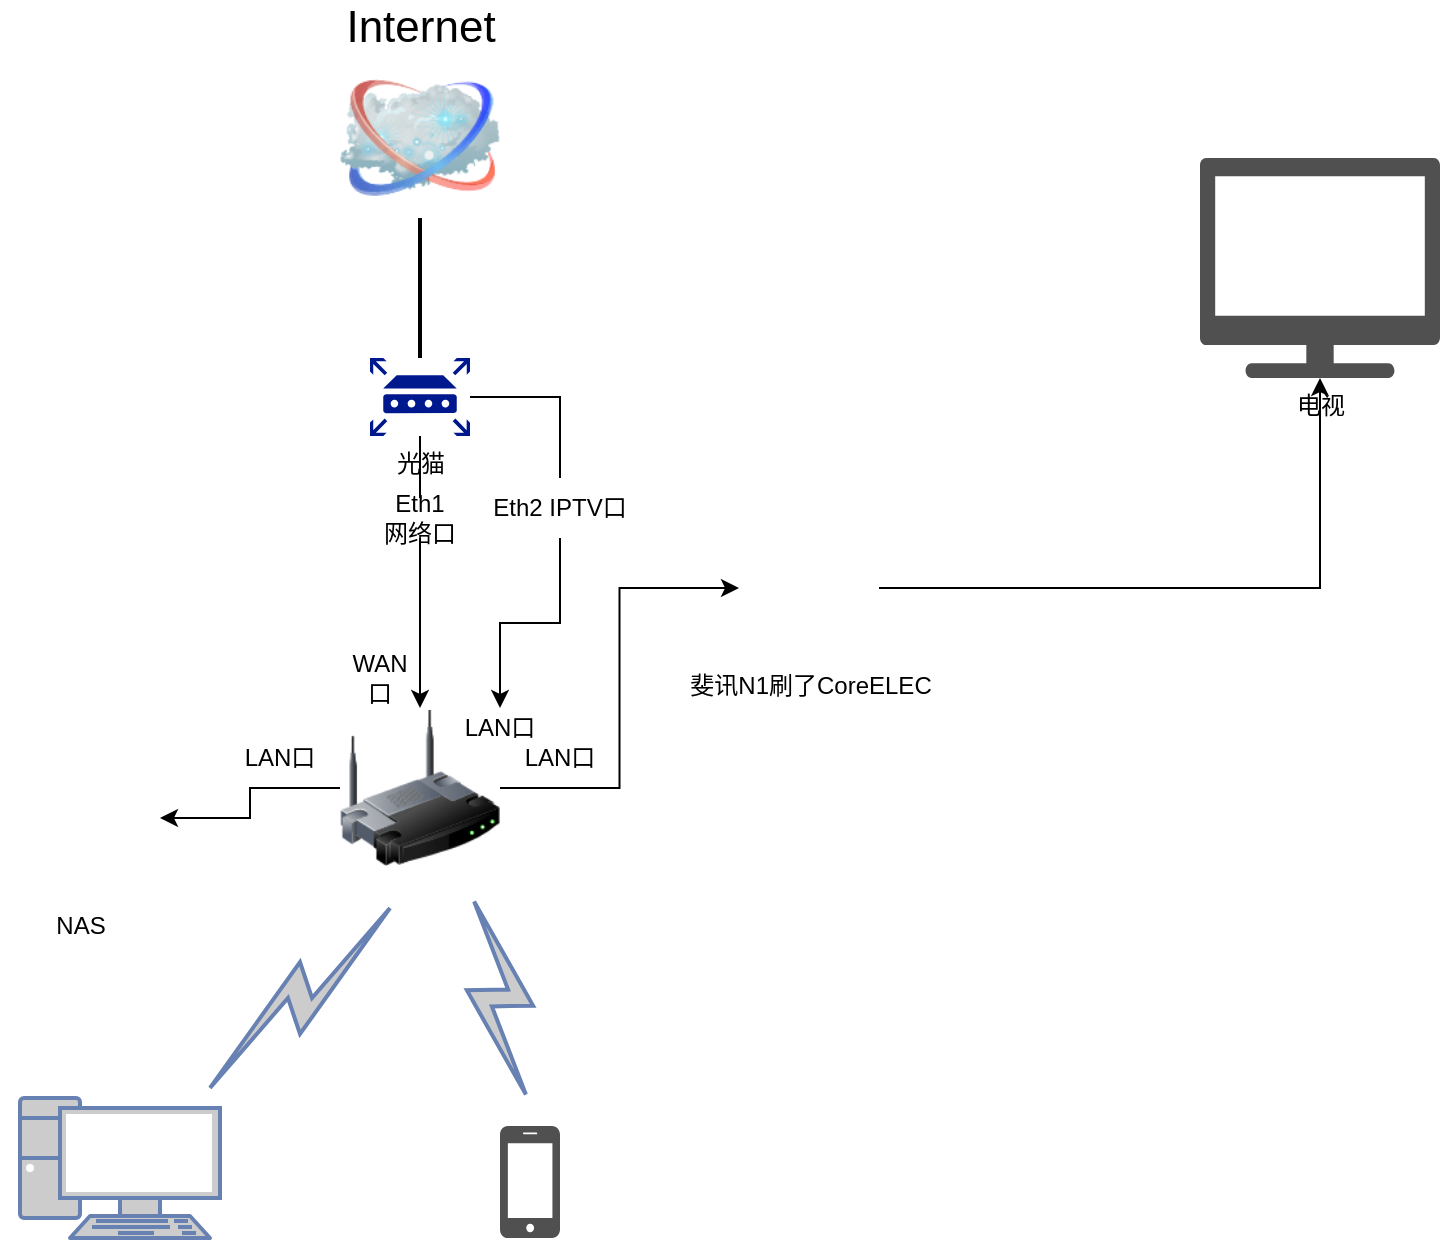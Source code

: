 <mxfile version="14.6.1" type="github">
  <diagram name="Page-1" id="55a83fd1-7818-8e21-69c5-c3457e3827bb">
    <mxGraphModel dx="1129" dy="795" grid="1" gridSize="10" guides="1" tooltips="1" connect="1" arrows="1" fold="1" page="1" pageScale="1" pageWidth="1100" pageHeight="850" background="#ffffff" math="0" shadow="0">
      <root>
        <mxCell id="0" />
        <mxCell id="1" parent="0" />
        <mxCell id="tUlvsMlFC8BYGPRKjIjs-16" style="edgeStyle=orthogonalEdgeStyle;rounded=0;orthogonalLoop=1;jettySize=auto;html=1;entryX=1;entryY=0.5;entryDx=0;entryDy=0;" edge="1" parent="1" source="69ecfefc5c41e42c-1" target="tUlvsMlFC8BYGPRKjIjs-15">
          <mxGeometry relative="1" as="geometry" />
        </mxCell>
        <mxCell id="tUlvsMlFC8BYGPRKjIjs-20" style="edgeStyle=orthogonalEdgeStyle;rounded=0;orthogonalLoop=1;jettySize=auto;html=1;entryX=0;entryY=0.5;entryDx=0;entryDy=0;" edge="1" parent="1" source="69ecfefc5c41e42c-1" target="tUlvsMlFC8BYGPRKjIjs-19">
          <mxGeometry relative="1" as="geometry" />
        </mxCell>
        <mxCell id="69ecfefc5c41e42c-1" value="" style="image;html=1;labelBackgroundColor=#ffffff;image=img/lib/clip_art/networking/Wireless_Router_128x128.png;rounded=1;shadow=0;comic=0;strokeWidth=2;fontSize=22" parent="1" vertex="1">
          <mxGeometry x="470" y="465" width="80" height="80" as="geometry" />
        </mxCell>
        <mxCell id="69ecfefc5c41e42c-2" value="Internet" style="image;html=1;labelBackgroundColor=#ffffff;image=img/lib/clip_art/networking/Cloud_128x128.png;rounded=1;shadow=0;comic=0;strokeWidth=2;fontSize=22;labelPosition=center;verticalLabelPosition=top;align=center;verticalAlign=bottom;" parent="1" vertex="1">
          <mxGeometry x="470" y="140" width="80" height="80" as="geometry" />
        </mxCell>
        <mxCell id="69ecfefc5c41e42c-19" style="edgeStyle=none;rounded=0;html=1;labelBackgroundColor=none;endArrow=none;strokeWidth=2;fontFamily=Verdana;fontSize=22" parent="1" target="69ecfefc5c41e42c-2" edge="1">
          <mxGeometry relative="1" as="geometry">
            <mxPoint x="510" y="290" as="sourcePoint" />
          </mxGeometry>
        </mxCell>
        <mxCell id="tUlvsMlFC8BYGPRKjIjs-4" style="edgeStyle=orthogonalEdgeStyle;rounded=0;orthogonalLoop=1;jettySize=auto;html=1;startArrow=none;" edge="1" parent="1" source="tUlvsMlFC8BYGPRKjIjs-5" target="69ecfefc5c41e42c-1">
          <mxGeometry relative="1" as="geometry" />
        </mxCell>
        <mxCell id="tUlvsMlFC8BYGPRKjIjs-8" style="edgeStyle=orthogonalEdgeStyle;rounded=0;orthogonalLoop=1;jettySize=auto;html=1;startArrow=none;entryX=1;entryY=0;entryDx=0;entryDy=0;" edge="1" parent="1" source="tUlvsMlFC8BYGPRKjIjs-10" target="69ecfefc5c41e42c-1">
          <mxGeometry relative="1" as="geometry" />
        </mxCell>
        <mxCell id="tUlvsMlFC8BYGPRKjIjs-1" value="光猫" style="aspect=fixed;pointerEvents=1;shadow=0;dashed=0;html=1;strokeColor=none;labelPosition=center;verticalLabelPosition=bottom;verticalAlign=top;align=center;fillColor=#00188D;shape=mxgraph.mscae.enterprise.router" vertex="1" parent="1">
          <mxGeometry x="485" y="290" width="50" height="39" as="geometry" />
        </mxCell>
        <mxCell id="tUlvsMlFC8BYGPRKjIjs-10" value="Eth2 IPTV口" style="text;html=1;strokeColor=none;fillColor=none;align=center;verticalAlign=middle;whiteSpace=wrap;rounded=0;" vertex="1" parent="1">
          <mxGeometry x="545" y="350" width="70" height="30" as="geometry" />
        </mxCell>
        <mxCell id="tUlvsMlFC8BYGPRKjIjs-11" value="" style="edgeStyle=orthogonalEdgeStyle;rounded=0;orthogonalLoop=1;jettySize=auto;html=1;endArrow=none;" edge="1" parent="1" source="tUlvsMlFC8BYGPRKjIjs-1" target="tUlvsMlFC8BYGPRKjIjs-10">
          <mxGeometry relative="1" as="geometry">
            <mxPoint x="535" y="309.5" as="sourcePoint" />
            <mxPoint x="660" y="279.5" as="targetPoint" />
          </mxGeometry>
        </mxCell>
        <mxCell id="tUlvsMlFC8BYGPRKjIjs-5" value="Eth1 网络口" style="text;html=1;strokeColor=none;fillColor=none;align=center;verticalAlign=middle;whiteSpace=wrap;rounded=0;" vertex="1" parent="1">
          <mxGeometry x="490" y="360" width="40" height="20" as="geometry" />
        </mxCell>
        <mxCell id="tUlvsMlFC8BYGPRKjIjs-13" value="" style="edgeStyle=orthogonalEdgeStyle;rounded=0;orthogonalLoop=1;jettySize=auto;html=1;endArrow=none;" edge="1" parent="1" source="tUlvsMlFC8BYGPRKjIjs-1" target="tUlvsMlFC8BYGPRKjIjs-5">
          <mxGeometry relative="1" as="geometry">
            <mxPoint x="510" y="329" as="sourcePoint" />
            <mxPoint x="510" y="465" as="targetPoint" />
          </mxGeometry>
        </mxCell>
        <mxCell id="tUlvsMlFC8BYGPRKjIjs-14" value="WAN口" style="text;html=1;strokeColor=none;fillColor=none;align=center;verticalAlign=middle;whiteSpace=wrap;rounded=0;" vertex="1" parent="1">
          <mxGeometry x="470" y="440" width="40" height="20" as="geometry" />
        </mxCell>
        <mxCell id="tUlvsMlFC8BYGPRKjIjs-15" value="NAS&lt;br&gt;" style="shape=image;html=1;verticalAlign=top;verticalLabelPosition=bottom;labelBackgroundColor=#ffffff;imageAspect=0;aspect=fixed;image=https://cdn0.iconfinder.com/data/icons/windows8_icons/26/nas.png" vertex="1" parent="1">
          <mxGeometry x="300" y="480" width="80" height="80" as="geometry" />
        </mxCell>
        <mxCell id="tUlvsMlFC8BYGPRKjIjs-17" value="LAN口" style="text;html=1;strokeColor=none;fillColor=none;align=center;verticalAlign=middle;whiteSpace=wrap;rounded=0;" vertex="1" parent="1">
          <mxGeometry x="420" y="480" width="40" height="20" as="geometry" />
        </mxCell>
        <mxCell id="tUlvsMlFC8BYGPRKjIjs-22" style="edgeStyle=orthogonalEdgeStyle;rounded=0;orthogonalLoop=1;jettySize=auto;html=1;" edge="1" parent="1" source="tUlvsMlFC8BYGPRKjIjs-19" target="tUlvsMlFC8BYGPRKjIjs-23">
          <mxGeometry relative="1" as="geometry">
            <mxPoint x="954" y="305" as="targetPoint" />
          </mxGeometry>
        </mxCell>
        <mxCell id="tUlvsMlFC8BYGPRKjIjs-19" value="斐讯N1刷了CoreELEC" style="shape=image;html=1;verticalAlign=top;verticalLabelPosition=bottom;labelBackgroundColor=#ffffff;imageAspect=0;aspect=fixed;image=https://cdn0.iconfinder.com/data/icons/iphone-7-airpods-icons/24/apple-tv-box-128.png" vertex="1" parent="1">
          <mxGeometry x="669.5" y="370" width="70" height="70" as="geometry" />
        </mxCell>
        <mxCell id="tUlvsMlFC8BYGPRKjIjs-21" value="LAN口" style="text;html=1;strokeColor=none;fillColor=none;align=center;verticalAlign=middle;whiteSpace=wrap;rounded=0;" vertex="1" parent="1">
          <mxGeometry x="560" y="480" width="40" height="20" as="geometry" />
        </mxCell>
        <mxCell id="tUlvsMlFC8BYGPRKjIjs-23" value="电视" style="pointerEvents=1;shadow=0;dashed=0;html=1;strokeColor=none;fillColor=#505050;labelPosition=center;verticalLabelPosition=bottom;verticalAlign=top;outlineConnect=0;align=center;shape=mxgraph.office.devices.tv;" vertex="1" parent="1">
          <mxGeometry x="900" y="190" width="120" height="110" as="geometry" />
        </mxCell>
        <mxCell id="tUlvsMlFC8BYGPRKjIjs-25" value="" style="html=1;outlineConnect=0;fillColor=#CCCCCC;strokeColor=#6881B3;gradientColor=none;gradientDirection=north;strokeWidth=2;shape=mxgraph.networks.comm_link_edge;html=1;" edge="1" parent="1">
          <mxGeometry width="100" height="100" relative="1" as="geometry">
            <mxPoint x="400" y="660" as="sourcePoint" />
            <mxPoint x="500" y="560" as="targetPoint" />
          </mxGeometry>
        </mxCell>
        <mxCell id="tUlvsMlFC8BYGPRKjIjs-26" value="" style="fontColor=#0066CC;verticalAlign=top;verticalLabelPosition=bottom;labelPosition=center;align=center;html=1;outlineConnect=0;fillColor=#CCCCCC;strokeColor=#6881B3;gradientColor=none;gradientDirection=north;strokeWidth=2;shape=mxgraph.networks.pc;" vertex="1" parent="1">
          <mxGeometry x="310" y="660" width="100" height="70" as="geometry" />
        </mxCell>
        <mxCell id="tUlvsMlFC8BYGPRKjIjs-27" value="" style="fontColor=#0066CC;verticalAlign=top;verticalLabelPosition=bottom;labelPosition=center;align=center;html=1;outlineConnect=0;fillColor=#CCCCCC;strokeColor=#6881B3;gradientColor=none;gradientDirection=north;strokeWidth=2;shape=mxgraph.networks.comm_link;rotation=-15;" vertex="1" parent="1">
          <mxGeometry x="535" y="560" width="30" height="100" as="geometry" />
        </mxCell>
        <mxCell id="tUlvsMlFC8BYGPRKjIjs-28" value="" style="pointerEvents=1;shadow=0;dashed=0;html=1;strokeColor=none;fillColor=#505050;labelPosition=center;verticalLabelPosition=bottom;verticalAlign=top;outlineConnect=0;align=center;shape=mxgraph.office.devices.cell_phone_iphone_standalone;" vertex="1" parent="1">
          <mxGeometry x="550" y="674" width="30" height="56" as="geometry" />
        </mxCell>
        <mxCell id="tUlvsMlFC8BYGPRKjIjs-30" value="LAN口" style="text;html=1;strokeColor=none;fillColor=none;align=center;verticalAlign=middle;whiteSpace=wrap;rounded=0;" vertex="1" parent="1">
          <mxGeometry x="530" y="465" width="40" height="20" as="geometry" />
        </mxCell>
      </root>
    </mxGraphModel>
  </diagram>
</mxfile>
